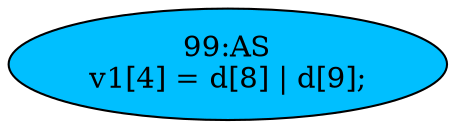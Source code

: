 strict digraph "" {
	node [label="\N"];
	"99:AS"	 [ast="<pyverilog.vparser.ast.Assign object at 0x7fee23154d50>",
		def_var="['v1']",
		fillcolor=deepskyblue,
		label="99:AS
v1[4] = d[8] | d[9];",
		statements="[]",
		style=filled,
		typ=Assign,
		use_var="['d', 'd']"];
}

